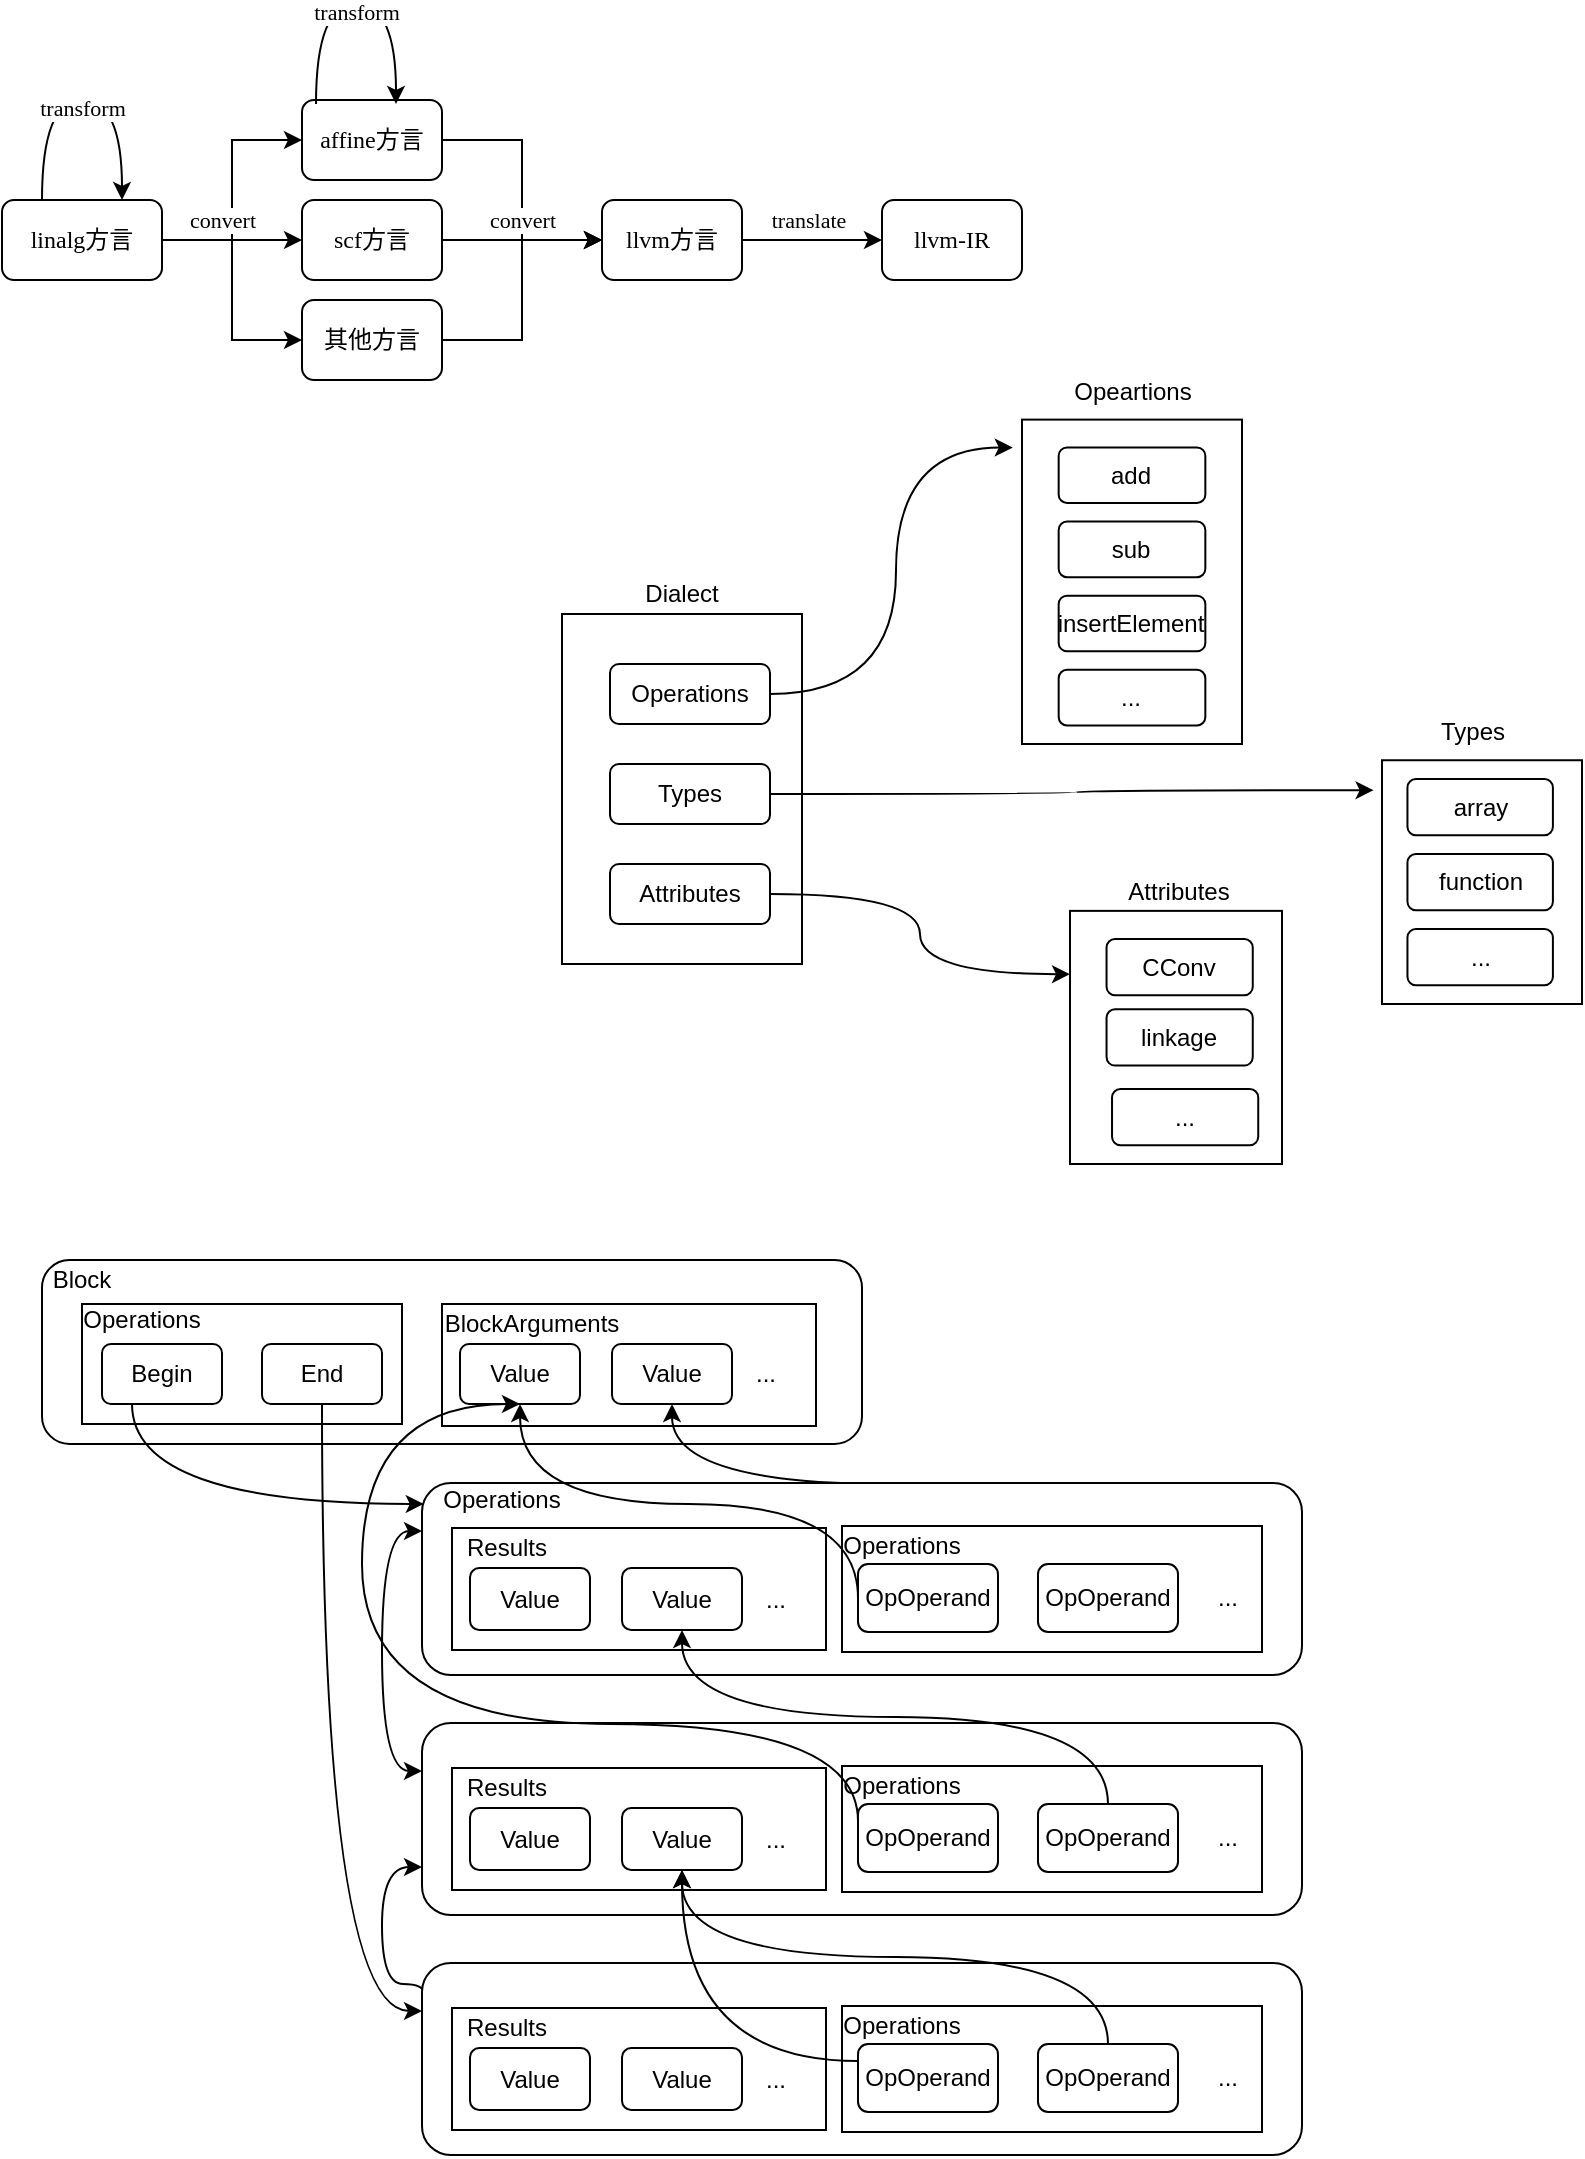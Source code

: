 <mxfile version="23.0.1" type="github" pages="3">
  <diagram name="第 1 页" id="H1nVQgGb2neU2fgsevfg">
    <mxGraphModel dx="1434" dy="739" grid="1" gridSize="10" guides="1" tooltips="1" connect="1" arrows="1" fold="1" page="1" pageScale="1" pageWidth="827" pageHeight="1169" math="0" shadow="0">
      <root>
        <mxCell id="0" />
        <mxCell id="1" parent="0" />
        <mxCell id="CfkDqSdsWJln_ThJvLeJ-1" value="" style="group" parent="1" vertex="1" connectable="0">
          <mxGeometry x="20" y="20" width="510" height="188" as="geometry" />
        </mxCell>
        <mxCell id="RpMdboRiBtHjFqnN1tty-1" value="linalg方言" style="rounded=1;whiteSpace=wrap;html=1;fontFamily=Times New Roman;" parent="CfkDqSdsWJln_ThJvLeJ-1" vertex="1">
          <mxGeometry y="98" width="80" height="40" as="geometry" />
        </mxCell>
        <mxCell id="RpMdboRiBtHjFqnN1tty-2" value="affine方言" style="rounded=1;whiteSpace=wrap;html=1;fontFamily=Times New Roman;" parent="CfkDqSdsWJln_ThJvLeJ-1" vertex="1">
          <mxGeometry x="150" y="48" width="70" height="40" as="geometry" />
        </mxCell>
        <mxCell id="RpMdboRiBtHjFqnN1tty-9" style="edgeStyle=orthogonalEdgeStyle;rounded=0;orthogonalLoop=1;jettySize=auto;html=1;entryX=0;entryY=0.5;entryDx=0;entryDy=0;fontFamily=Times New Roman;" parent="CfkDqSdsWJln_ThJvLeJ-1" source="RpMdboRiBtHjFqnN1tty-1" target="RpMdboRiBtHjFqnN1tty-2" edge="1">
          <mxGeometry relative="1" as="geometry" />
        </mxCell>
        <mxCell id="RpMdboRiBtHjFqnN1tty-3" value="llvm方言" style="rounded=1;whiteSpace=wrap;html=1;fontFamily=Times New Roman;" parent="CfkDqSdsWJln_ThJvLeJ-1" vertex="1">
          <mxGeometry x="300" y="98" width="70" height="40" as="geometry" />
        </mxCell>
        <mxCell id="RpMdboRiBtHjFqnN1tty-12" style="edgeStyle=orthogonalEdgeStyle;rounded=0;orthogonalLoop=1;jettySize=auto;html=1;entryX=0;entryY=0.5;entryDx=0;entryDy=0;fontFamily=Times New Roman;" parent="CfkDqSdsWJln_ThJvLeJ-1" source="RpMdboRiBtHjFqnN1tty-2" target="RpMdboRiBtHjFqnN1tty-3" edge="1">
          <mxGeometry relative="1" as="geometry" />
        </mxCell>
        <mxCell id="RpMdboRiBtHjFqnN1tty-4" value="llvm-IR" style="rounded=1;whiteSpace=wrap;html=1;fontFamily=Times New Roman;" parent="CfkDqSdsWJln_ThJvLeJ-1" vertex="1">
          <mxGeometry x="440" y="98" width="70" height="40" as="geometry" />
        </mxCell>
        <mxCell id="RpMdboRiBtHjFqnN1tty-5" style="edgeStyle=orthogonalEdgeStyle;rounded=0;orthogonalLoop=1;jettySize=auto;html=1;fontFamily=Times New Roman;" parent="CfkDqSdsWJln_ThJvLeJ-1" source="RpMdboRiBtHjFqnN1tty-3" target="RpMdboRiBtHjFqnN1tty-4" edge="1">
          <mxGeometry relative="1" as="geometry" />
        </mxCell>
        <mxCell id="RpMdboRiBtHjFqnN1tty-29" value="translate" style="edgeLabel;html=1;align=center;verticalAlign=middle;resizable=0;points=[];fontFamily=Times New Roman;" parent="RpMdboRiBtHjFqnN1tty-5" vertex="1" connectable="0">
          <mxGeometry x="-0.067" relative="1" as="geometry">
            <mxPoint y="-10" as="offset" />
          </mxGeometry>
        </mxCell>
        <mxCell id="RpMdboRiBtHjFqnN1tty-13" style="edgeStyle=orthogonalEdgeStyle;rounded=0;orthogonalLoop=1;jettySize=auto;html=1;entryX=0;entryY=0.5;entryDx=0;entryDy=0;fontFamily=Times New Roman;" parent="CfkDqSdsWJln_ThJvLeJ-1" source="RpMdboRiBtHjFqnN1tty-7" target="RpMdboRiBtHjFqnN1tty-3" edge="1">
          <mxGeometry relative="1" as="geometry" />
        </mxCell>
        <mxCell id="RpMdboRiBtHjFqnN1tty-19" value="convert" style="edgeLabel;html=1;align=center;verticalAlign=middle;resizable=0;points=[];fontFamily=Times New Roman;" parent="RpMdboRiBtHjFqnN1tty-13" vertex="1" connectable="0">
          <mxGeometry x="-0.35" y="1" relative="1" as="geometry">
            <mxPoint x="14" y="-9" as="offset" />
          </mxGeometry>
        </mxCell>
        <mxCell id="RpMdboRiBtHjFqnN1tty-7" value="scf方言" style="rounded=1;whiteSpace=wrap;html=1;fontFamily=Times New Roman;" parent="CfkDqSdsWJln_ThJvLeJ-1" vertex="1">
          <mxGeometry x="150" y="98" width="70" height="40" as="geometry" />
        </mxCell>
        <mxCell id="RpMdboRiBtHjFqnN1tty-10" style="edgeStyle=orthogonalEdgeStyle;rounded=0;orthogonalLoop=1;jettySize=auto;html=1;entryX=0;entryY=0.5;entryDx=0;entryDy=0;fontFamily=Times New Roman;" parent="CfkDqSdsWJln_ThJvLeJ-1" source="RpMdboRiBtHjFqnN1tty-1" target="RpMdboRiBtHjFqnN1tty-7" edge="1">
          <mxGeometry relative="1" as="geometry" />
        </mxCell>
        <mxCell id="RpMdboRiBtHjFqnN1tty-18" value="convert" style="edgeLabel;html=1;align=center;verticalAlign=middle;resizable=0;points=[];fontFamily=Times New Roman;" parent="RpMdboRiBtHjFqnN1tty-10" vertex="1" connectable="0">
          <mxGeometry x="0.486" y="-1" relative="1" as="geometry">
            <mxPoint x="-22" y="-11" as="offset" />
          </mxGeometry>
        </mxCell>
        <mxCell id="RpMdboRiBtHjFqnN1tty-14" style="edgeStyle=orthogonalEdgeStyle;rounded=0;orthogonalLoop=1;jettySize=auto;html=1;entryX=0;entryY=0.5;entryDx=0;entryDy=0;fontFamily=Times New Roman;" parent="CfkDqSdsWJln_ThJvLeJ-1" source="RpMdboRiBtHjFqnN1tty-8" target="RpMdboRiBtHjFqnN1tty-3" edge="1">
          <mxGeometry relative="1" as="geometry" />
        </mxCell>
        <mxCell id="RpMdboRiBtHjFqnN1tty-8" value="其他方言" style="rounded=1;whiteSpace=wrap;html=1;fontFamily=Times New Roman;" parent="CfkDqSdsWJln_ThJvLeJ-1" vertex="1">
          <mxGeometry x="150" y="148" width="70" height="40" as="geometry" />
        </mxCell>
        <mxCell id="RpMdboRiBtHjFqnN1tty-11" style="edgeStyle=orthogonalEdgeStyle;rounded=0;orthogonalLoop=1;jettySize=auto;html=1;entryX=0;entryY=0.5;entryDx=0;entryDy=0;fontFamily=Times New Roman;" parent="CfkDqSdsWJln_ThJvLeJ-1" source="RpMdboRiBtHjFqnN1tty-1" target="RpMdboRiBtHjFqnN1tty-8" edge="1">
          <mxGeometry relative="1" as="geometry" />
        </mxCell>
        <mxCell id="RpMdboRiBtHjFqnN1tty-25" style="edgeStyle=orthogonalEdgeStyle;curved=1;rounded=0;orthogonalLoop=1;jettySize=auto;html=1;exitX=0.25;exitY=0;exitDx=0;exitDy=0;entryX=0.75;entryY=0;entryDx=0;entryDy=0;fontFamily=Times New Roman;" parent="CfkDqSdsWJln_ThJvLeJ-1" source="RpMdboRiBtHjFqnN1tty-1" target="RpMdboRiBtHjFqnN1tty-1" edge="1">
          <mxGeometry relative="1" as="geometry">
            <Array as="points">
              <mxPoint x="20" y="48" />
              <mxPoint x="60" y="48" />
            </Array>
          </mxGeometry>
        </mxCell>
        <mxCell id="RpMdboRiBtHjFqnN1tty-26" value="transform" style="edgeLabel;html=1;align=center;verticalAlign=middle;resizable=0;points=[];fontFamily=Times New Roman;" parent="RpMdboRiBtHjFqnN1tty-25" vertex="1" connectable="0">
          <mxGeometry y="-4" relative="1" as="geometry">
            <mxPoint as="offset" />
          </mxGeometry>
        </mxCell>
        <mxCell id="RpMdboRiBtHjFqnN1tty-27" style="edgeStyle=orthogonalEdgeStyle;curved=1;rounded=0;orthogonalLoop=1;jettySize=auto;html=1;exitX=0.25;exitY=0;exitDx=0;exitDy=0;entryX=0.75;entryY=0;entryDx=0;entryDy=0;fontFamily=Times New Roman;" parent="CfkDqSdsWJln_ThJvLeJ-1" edge="1">
          <mxGeometry relative="1" as="geometry">
            <mxPoint x="157" y="50" as="sourcePoint" />
            <mxPoint x="197" y="50" as="targetPoint" />
            <Array as="points">
              <mxPoint x="157" />
              <mxPoint x="197" />
            </Array>
          </mxGeometry>
        </mxCell>
        <mxCell id="RpMdboRiBtHjFqnN1tty-28" value="transform" style="edgeLabel;html=1;align=center;verticalAlign=middle;resizable=0;points=[];fontFamily=Times New Roman;" parent="RpMdboRiBtHjFqnN1tty-27" vertex="1" connectable="0">
          <mxGeometry y="-4" relative="1" as="geometry">
            <mxPoint as="offset" />
          </mxGeometry>
        </mxCell>
        <mxCell id="CfkDqSdsWJln_ThJvLeJ-2" value="" style="group" parent="1" vertex="1" connectable="0">
          <mxGeometry x="300" y="200" width="510" height="400" as="geometry" />
        </mxCell>
        <mxCell id="RpMdboRiBtHjFqnN1tty-41" value="" style="group" parent="CfkDqSdsWJln_ThJvLeJ-2" vertex="1" connectable="0">
          <mxGeometry y="100" width="120" height="200" as="geometry" />
        </mxCell>
        <mxCell id="RpMdboRiBtHjFqnN1tty-35" value="" style="rounded=0;whiteSpace=wrap;html=1;" parent="RpMdboRiBtHjFqnN1tty-41" vertex="1">
          <mxGeometry y="25" width="120" height="175" as="geometry" />
        </mxCell>
        <mxCell id="RpMdboRiBtHjFqnN1tty-36" value="Operations" style="rounded=1;whiteSpace=wrap;html=1;" parent="RpMdboRiBtHjFqnN1tty-41" vertex="1">
          <mxGeometry x="24" y="50" width="80" height="30" as="geometry" />
        </mxCell>
        <mxCell id="RpMdboRiBtHjFqnN1tty-37" value="Types" style="rounded=1;whiteSpace=wrap;html=1;" parent="RpMdboRiBtHjFqnN1tty-41" vertex="1">
          <mxGeometry x="24" y="100" width="80" height="30" as="geometry" />
        </mxCell>
        <mxCell id="RpMdboRiBtHjFqnN1tty-38" value="Attributes" style="rounded=1;whiteSpace=wrap;html=1;" parent="RpMdboRiBtHjFqnN1tty-41" vertex="1">
          <mxGeometry x="24" y="150" width="80" height="30" as="geometry" />
        </mxCell>
        <mxCell id="RpMdboRiBtHjFqnN1tty-39" value="Dialect" style="text;html=1;strokeColor=none;fillColor=none;align=center;verticalAlign=middle;whiteSpace=wrap;rounded=0;" parent="RpMdboRiBtHjFqnN1tty-41" vertex="1">
          <mxGeometry x="30" width="60" height="30" as="geometry" />
        </mxCell>
        <mxCell id="RpMdboRiBtHjFqnN1tty-42" style="edgeStyle=orthogonalEdgeStyle;curved=1;rounded=0;orthogonalLoop=1;jettySize=auto;html=1;entryX=-0.042;entryY=0.086;entryDx=0;entryDy=0;entryPerimeter=0;" parent="CfkDqSdsWJln_ThJvLeJ-2" source="RpMdboRiBtHjFqnN1tty-36" target="RpMdboRiBtHjFqnN1tty-31" edge="1">
          <mxGeometry relative="1" as="geometry" />
        </mxCell>
        <mxCell id="RpMdboRiBtHjFqnN1tty-56" style="edgeStyle=orthogonalEdgeStyle;curved=1;rounded=0;orthogonalLoop=1;jettySize=auto;html=1;entryX=-0.042;entryY=0.123;entryDx=0;entryDy=0;entryPerimeter=0;" parent="CfkDqSdsWJln_ThJvLeJ-2" source="RpMdboRiBtHjFqnN1tty-37" target="RpMdboRiBtHjFqnN1tty-51" edge="1">
          <mxGeometry relative="1" as="geometry" />
        </mxCell>
        <mxCell id="RpMdboRiBtHjFqnN1tty-57" style="edgeStyle=orthogonalEdgeStyle;curved=1;rounded=0;orthogonalLoop=1;jettySize=auto;html=1;exitX=1;exitY=0.5;exitDx=0;exitDy=0;entryX=0;entryY=0.25;entryDx=0;entryDy=0;" parent="CfkDqSdsWJln_ThJvLeJ-2" source="RpMdboRiBtHjFqnN1tty-38" target="RpMdboRiBtHjFqnN1tty-45" edge="1">
          <mxGeometry relative="1" as="geometry" />
        </mxCell>
        <mxCell id="RpMdboRiBtHjFqnN1tty-58" value="" style="group" parent="CfkDqSdsWJln_ThJvLeJ-2" vertex="1" connectable="0">
          <mxGeometry x="410" y="170" width="100" height="150" as="geometry" />
        </mxCell>
        <mxCell id="RpMdboRiBtHjFqnN1tty-51" value="" style="rounded=0;whiteSpace=wrap;html=1;" parent="RpMdboRiBtHjFqnN1tty-58" vertex="1">
          <mxGeometry y="28.125" width="100" height="121.875" as="geometry" />
        </mxCell>
        <mxCell id="RpMdboRiBtHjFqnN1tty-52" value="array" style="rounded=1;whiteSpace=wrap;html=1;" parent="RpMdboRiBtHjFqnN1tty-58" vertex="1">
          <mxGeometry x="12.727" y="37.5" width="72.727" height="28.125" as="geometry" />
        </mxCell>
        <mxCell id="RpMdboRiBtHjFqnN1tty-53" value="function" style="rounded=1;whiteSpace=wrap;html=1;" parent="RpMdboRiBtHjFqnN1tty-58" vertex="1">
          <mxGeometry x="12.727" y="75" width="72.727" height="28.125" as="geometry" />
        </mxCell>
        <mxCell id="RpMdboRiBtHjFqnN1tty-54" value="..." style="rounded=1;whiteSpace=wrap;html=1;" parent="RpMdboRiBtHjFqnN1tty-58" vertex="1">
          <mxGeometry x="12.727" y="112.5" width="72.727" height="28.125" as="geometry" />
        </mxCell>
        <mxCell id="RpMdboRiBtHjFqnN1tty-55" value="Types" style="text;html=1;strokeColor=none;fillColor=none;align=center;verticalAlign=middle;whiteSpace=wrap;rounded=0;" parent="RpMdboRiBtHjFqnN1tty-58" vertex="1">
          <mxGeometry x="18.182" width="54.545" height="28.125" as="geometry" />
        </mxCell>
        <mxCell id="RpMdboRiBtHjFqnN1tty-59" value="" style="group" parent="CfkDqSdsWJln_ThJvLeJ-2" vertex="1" connectable="0">
          <mxGeometry x="254" y="250" width="106" height="150" as="geometry" />
        </mxCell>
        <mxCell id="RpMdboRiBtHjFqnN1tty-45" value="" style="rounded=0;whiteSpace=wrap;html=1;" parent="RpMdboRiBtHjFqnN1tty-59" vertex="1">
          <mxGeometry y="23.438" width="106" height="126.562" as="geometry" />
        </mxCell>
        <mxCell id="RpMdboRiBtHjFqnN1tty-46" value="CConv" style="rounded=1;whiteSpace=wrap;html=1;" parent="RpMdboRiBtHjFqnN1tty-59" vertex="1">
          <mxGeometry x="18.276" y="37.5" width="73.103" height="28.125" as="geometry" />
        </mxCell>
        <mxCell id="RpMdboRiBtHjFqnN1tty-47" value="linkage" style="rounded=1;whiteSpace=wrap;html=1;" parent="RpMdboRiBtHjFqnN1tty-59" vertex="1">
          <mxGeometry x="18.276" y="72.656" width="73.103" height="28.125" as="geometry" />
        </mxCell>
        <mxCell id="RpMdboRiBtHjFqnN1tty-48" value="..." style="rounded=1;whiteSpace=wrap;html=1;" parent="RpMdboRiBtHjFqnN1tty-59" vertex="1">
          <mxGeometry x="21.017" y="112.5" width="73.103" height="28.125" as="geometry" />
        </mxCell>
        <mxCell id="RpMdboRiBtHjFqnN1tty-49" value="Attributes" style="text;html=1;strokeColor=none;fillColor=none;align=center;verticalAlign=middle;whiteSpace=wrap;rounded=0;" parent="RpMdboRiBtHjFqnN1tty-59" vertex="1">
          <mxGeometry x="27.414" width="54.828" height="28.125" as="geometry" />
        </mxCell>
        <mxCell id="RpMdboRiBtHjFqnN1tty-60" value="" style="group" parent="CfkDqSdsWJln_ThJvLeJ-2" vertex="1" connectable="0">
          <mxGeometry x="230" width="110" height="190" as="geometry" />
        </mxCell>
        <mxCell id="RpMdboRiBtHjFqnN1tty-40" value="" style="group" parent="RpMdboRiBtHjFqnN1tty-60" vertex="1" connectable="0">
          <mxGeometry y="27.805" width="110.0" height="162.195" as="geometry" />
        </mxCell>
        <mxCell id="RpMdboRiBtHjFqnN1tty-31" value="" style="rounded=0;whiteSpace=wrap;html=1;" parent="RpMdboRiBtHjFqnN1tty-40" vertex="1">
          <mxGeometry width="110.0" height="162.195" as="geometry" />
        </mxCell>
        <mxCell id="RpMdboRiBtHjFqnN1tty-30" value="add" style="rounded=1;whiteSpace=wrap;html=1;" parent="RpMdboRiBtHjFqnN1tty-40" vertex="1">
          <mxGeometry x="18.333" y="13.902" width="73.333" height="27.805" as="geometry" />
        </mxCell>
        <mxCell id="RpMdboRiBtHjFqnN1tty-32" value="sub" style="rounded=1;whiteSpace=wrap;html=1;" parent="RpMdboRiBtHjFqnN1tty-40" vertex="1">
          <mxGeometry x="18.333" y="50.976" width="73.333" height="27.805" as="geometry" />
        </mxCell>
        <mxCell id="RpMdboRiBtHjFqnN1tty-33" value="insertElement" style="rounded=1;whiteSpace=wrap;html=1;" parent="RpMdboRiBtHjFqnN1tty-40" vertex="1">
          <mxGeometry x="18.333" y="88.049" width="73.333" height="27.805" as="geometry" />
        </mxCell>
        <mxCell id="RpMdboRiBtHjFqnN1tty-34" value="..." style="rounded=1;whiteSpace=wrap;html=1;" parent="RpMdboRiBtHjFqnN1tty-40" vertex="1">
          <mxGeometry x="18.333" y="125.122" width="73.333" height="27.805" as="geometry" />
        </mxCell>
        <mxCell id="RpMdboRiBtHjFqnN1tty-43" value="Opeartions" style="text;html=1;strokeColor=none;fillColor=none;align=center;verticalAlign=middle;whiteSpace=wrap;rounded=0;" parent="RpMdboRiBtHjFqnN1tty-60" vertex="1">
          <mxGeometry x="27.5" width="55.0" height="27.805" as="geometry" />
        </mxCell>
        <mxCell id="CfkDqSdsWJln_ThJvLeJ-44" value="" style="group" parent="1" vertex="1" connectable="0">
          <mxGeometry x="230" y="860" width="440" height="115.5" as="geometry" />
        </mxCell>
        <mxCell id="CfkDqSdsWJln_ThJvLeJ-83" style="edgeStyle=orthogonalEdgeStyle;curved=1;rounded=0;orthogonalLoop=1;jettySize=auto;html=1;exitX=0;exitY=0.75;exitDx=0;exitDy=0;startArrow=classic;startFill=1;" parent="CfkDqSdsWJln_ThJvLeJ-44" source="CfkDqSdsWJln_ThJvLeJ-45" edge="1">
          <mxGeometry relative="1" as="geometry">
            <mxPoint y="160" as="targetPoint" />
            <Array as="points">
              <mxPoint x="-20" y="92" />
              <mxPoint x="-20" y="150" />
              <mxPoint x="1" y="150" />
            </Array>
          </mxGeometry>
        </mxCell>
        <mxCell id="CfkDqSdsWJln_ThJvLeJ-57" value="Operations" style="text;html=1;strokeColor=none;fillColor=none;align=center;verticalAlign=middle;whiteSpace=wrap;rounded=0;" parent="CfkDqSdsWJln_ThJvLeJ-44" vertex="1">
          <mxGeometry x="10" width="60" height="56" as="geometry" />
        </mxCell>
        <mxCell id="CfkDqSdsWJln_ThJvLeJ-86" value="" style="group" parent="CfkDqSdsWJln_ThJvLeJ-44" vertex="1" connectable="0">
          <mxGeometry y="19.5" width="440" height="96" as="geometry" />
        </mxCell>
        <mxCell id="CfkDqSdsWJln_ThJvLeJ-45" value="" style="rounded=1;whiteSpace=wrap;html=1;" parent="CfkDqSdsWJln_ThJvLeJ-86" vertex="1">
          <mxGeometry width="440" height="96" as="geometry" />
        </mxCell>
        <mxCell id="CfkDqSdsWJln_ThJvLeJ-46" value="" style="group" parent="CfkDqSdsWJln_ThJvLeJ-86" vertex="1" connectable="0">
          <mxGeometry x="210" y="11.5" width="210" height="73" as="geometry" />
        </mxCell>
        <mxCell id="CfkDqSdsWJln_ThJvLeJ-47" value="" style="rounded=0;whiteSpace=wrap;html=1;" parent="CfkDqSdsWJln_ThJvLeJ-46" vertex="1">
          <mxGeometry y="10" width="210" height="63" as="geometry" />
        </mxCell>
        <mxCell id="CfkDqSdsWJln_ThJvLeJ-48" value="OpOperand" style="rounded=1;whiteSpace=wrap;html=1;" parent="CfkDqSdsWJln_ThJvLeJ-46" vertex="1">
          <mxGeometry x="8" y="29" width="70" height="34" as="geometry" />
        </mxCell>
        <mxCell id="CfkDqSdsWJln_ThJvLeJ-49" value="OpOperand" style="rounded=1;whiteSpace=wrap;html=1;" parent="CfkDqSdsWJln_ThJvLeJ-46" vertex="1">
          <mxGeometry x="98" y="29" width="70" height="34" as="geometry" />
        </mxCell>
        <mxCell id="CfkDqSdsWJln_ThJvLeJ-50" value="..." style="rounded=1;whiteSpace=wrap;html=1;strokeColor=none;" parent="CfkDqSdsWJln_ThJvLeJ-46" vertex="1">
          <mxGeometry x="178" y="29" width="30" height="34" as="geometry" />
        </mxCell>
        <mxCell id="CfkDqSdsWJln_ThJvLeJ-51" value="Operations" style="text;html=1;strokeColor=none;fillColor=none;align=center;verticalAlign=middle;whiteSpace=wrap;rounded=0;" parent="CfkDqSdsWJln_ThJvLeJ-46" vertex="1">
          <mxGeometry width="60" height="40" as="geometry" />
        </mxCell>
        <mxCell id="CfkDqSdsWJln_ThJvLeJ-52" value="" style="rounded=0;whiteSpace=wrap;html=1;" parent="CfkDqSdsWJln_ThJvLeJ-86" vertex="1">
          <mxGeometry x="15" y="22.5" width="187" height="61" as="geometry" />
        </mxCell>
        <mxCell id="CfkDqSdsWJln_ThJvLeJ-53" value="Value" style="rounded=1;whiteSpace=wrap;html=1;" parent="CfkDqSdsWJln_ThJvLeJ-86" vertex="1">
          <mxGeometry x="24" y="42.5" width="60" height="31" as="geometry" />
        </mxCell>
        <mxCell id="CfkDqSdsWJln_ThJvLeJ-54" value="Value" style="rounded=1;whiteSpace=wrap;html=1;" parent="CfkDqSdsWJln_ThJvLeJ-86" vertex="1">
          <mxGeometry x="100" y="42.5" width="60" height="31" as="geometry" />
        </mxCell>
        <mxCell id="CfkDqSdsWJln_ThJvLeJ-55" value="Results" style="text;html=1;strokeColor=none;fillColor=none;align=center;verticalAlign=middle;whiteSpace=wrap;rounded=0;" parent="CfkDqSdsWJln_ThJvLeJ-86" vertex="1">
          <mxGeometry x="15" y="12.5" width="55" height="40" as="geometry" />
        </mxCell>
        <mxCell id="CfkDqSdsWJln_ThJvLeJ-56" value="..." style="rounded=1;whiteSpace=wrap;html=1;strokeColor=none;" parent="CfkDqSdsWJln_ThJvLeJ-86" vertex="1">
          <mxGeometry x="162" y="42.5" width="30" height="31" as="geometry" />
        </mxCell>
        <mxCell id="CfkDqSdsWJln_ThJvLeJ-58" value="" style="group" parent="1" vertex="1" connectable="0">
          <mxGeometry x="230" y="980" width="440" height="115.5" as="geometry" />
        </mxCell>
        <mxCell id="CfkDqSdsWJln_ThJvLeJ-71" value="Operations" style="text;html=1;strokeColor=none;fillColor=none;align=center;verticalAlign=middle;whiteSpace=wrap;rounded=0;" parent="CfkDqSdsWJln_ThJvLeJ-58" vertex="1">
          <mxGeometry x="10" width="60" height="56" as="geometry" />
        </mxCell>
        <mxCell id="CfkDqSdsWJln_ThJvLeJ-87" value="" style="group" parent="CfkDqSdsWJln_ThJvLeJ-58" vertex="1" connectable="0">
          <mxGeometry y="19.5" width="440" height="96" as="geometry" />
        </mxCell>
        <mxCell id="CfkDqSdsWJln_ThJvLeJ-59" value="" style="rounded=1;whiteSpace=wrap;html=1;" parent="CfkDqSdsWJln_ThJvLeJ-87" vertex="1">
          <mxGeometry width="440" height="96" as="geometry" />
        </mxCell>
        <mxCell id="CfkDqSdsWJln_ThJvLeJ-60" value="" style="group" parent="CfkDqSdsWJln_ThJvLeJ-87" vertex="1" connectable="0">
          <mxGeometry x="210" y="11.5" width="210" height="73" as="geometry" />
        </mxCell>
        <mxCell id="CfkDqSdsWJln_ThJvLeJ-61" value="" style="rounded=0;whiteSpace=wrap;html=1;" parent="CfkDqSdsWJln_ThJvLeJ-60" vertex="1">
          <mxGeometry y="10" width="210" height="63" as="geometry" />
        </mxCell>
        <mxCell id="CfkDqSdsWJln_ThJvLeJ-62" value="OpOperand" style="rounded=1;whiteSpace=wrap;html=1;" parent="CfkDqSdsWJln_ThJvLeJ-60" vertex="1">
          <mxGeometry x="8" y="29" width="70" height="34" as="geometry" />
        </mxCell>
        <mxCell id="CfkDqSdsWJln_ThJvLeJ-63" value="OpOperand" style="rounded=1;whiteSpace=wrap;html=1;" parent="CfkDqSdsWJln_ThJvLeJ-60" vertex="1">
          <mxGeometry x="98" y="29" width="70" height="34" as="geometry" />
        </mxCell>
        <mxCell id="CfkDqSdsWJln_ThJvLeJ-64" value="..." style="rounded=1;whiteSpace=wrap;html=1;strokeColor=none;" parent="CfkDqSdsWJln_ThJvLeJ-60" vertex="1">
          <mxGeometry x="178" y="29" width="30" height="34" as="geometry" />
        </mxCell>
        <mxCell id="CfkDqSdsWJln_ThJvLeJ-65" value="Operations" style="text;html=1;strokeColor=none;fillColor=none;align=center;verticalAlign=middle;whiteSpace=wrap;rounded=0;" parent="CfkDqSdsWJln_ThJvLeJ-60" vertex="1">
          <mxGeometry width="60" height="40" as="geometry" />
        </mxCell>
        <mxCell id="CfkDqSdsWJln_ThJvLeJ-66" value="" style="rounded=0;whiteSpace=wrap;html=1;" parent="CfkDqSdsWJln_ThJvLeJ-87" vertex="1">
          <mxGeometry x="15" y="22.5" width="187" height="61" as="geometry" />
        </mxCell>
        <mxCell id="CfkDqSdsWJln_ThJvLeJ-67" value="Value" style="rounded=1;whiteSpace=wrap;html=1;" parent="CfkDqSdsWJln_ThJvLeJ-87" vertex="1">
          <mxGeometry x="24" y="42.5" width="60" height="31" as="geometry" />
        </mxCell>
        <mxCell id="CfkDqSdsWJln_ThJvLeJ-68" value="Value" style="rounded=1;whiteSpace=wrap;html=1;" parent="CfkDqSdsWJln_ThJvLeJ-87" vertex="1">
          <mxGeometry x="100" y="42.5" width="60" height="31" as="geometry" />
        </mxCell>
        <mxCell id="CfkDqSdsWJln_ThJvLeJ-69" value="Results" style="text;html=1;strokeColor=none;fillColor=none;align=center;verticalAlign=middle;whiteSpace=wrap;rounded=0;" parent="CfkDqSdsWJln_ThJvLeJ-87" vertex="1">
          <mxGeometry x="15" y="12.5" width="55" height="40" as="geometry" />
        </mxCell>
        <mxCell id="CfkDqSdsWJln_ThJvLeJ-70" value="..." style="rounded=1;whiteSpace=wrap;html=1;strokeColor=none;" parent="CfkDqSdsWJln_ThJvLeJ-87" vertex="1">
          <mxGeometry x="162" y="42.5" width="30" height="31" as="geometry" />
        </mxCell>
        <mxCell id="CfkDqSdsWJln_ThJvLeJ-72" value="" style="group" parent="1" vertex="1" connectable="0">
          <mxGeometry x="30" y="640" width="420" height="100" as="geometry" />
        </mxCell>
        <mxCell id="CfkDqSdsWJln_ThJvLeJ-35" value="" style="rounded=1;whiteSpace=wrap;html=1;" parent="CfkDqSdsWJln_ThJvLeJ-72" vertex="1">
          <mxGeometry x="10" y="8" width="410" height="92" as="geometry" />
        </mxCell>
        <mxCell id="CfkDqSdsWJln_ThJvLeJ-23" value="" style="rounded=0;whiteSpace=wrap;html=1;" parent="CfkDqSdsWJln_ThJvLeJ-72" vertex="1">
          <mxGeometry x="210" y="30" width="187" height="61" as="geometry" />
        </mxCell>
        <mxCell id="CfkDqSdsWJln_ThJvLeJ-21" value="" style="rounded=0;whiteSpace=wrap;html=1;" parent="CfkDqSdsWJln_ThJvLeJ-72" vertex="1">
          <mxGeometry x="30" y="30" width="160" height="60" as="geometry" />
        </mxCell>
        <mxCell id="CfkDqSdsWJln_ThJvLeJ-3" value="Begin" style="rounded=1;whiteSpace=wrap;html=1;" parent="CfkDqSdsWJln_ThJvLeJ-72" vertex="1">
          <mxGeometry x="40" y="50" width="60" height="30" as="geometry" />
        </mxCell>
        <mxCell id="CfkDqSdsWJln_ThJvLeJ-6" value="End" style="rounded=1;whiteSpace=wrap;html=1;" parent="CfkDqSdsWJln_ThJvLeJ-72" vertex="1">
          <mxGeometry x="120" y="50" width="60" height="30" as="geometry" />
        </mxCell>
        <mxCell id="CfkDqSdsWJln_ThJvLeJ-7" value="Value" style="rounded=1;whiteSpace=wrap;html=1;" parent="CfkDqSdsWJln_ThJvLeJ-72" vertex="1">
          <mxGeometry x="219" y="50" width="60" height="30" as="geometry" />
        </mxCell>
        <mxCell id="CfkDqSdsWJln_ThJvLeJ-8" value="Value" style="rounded=1;whiteSpace=wrap;html=1;" parent="CfkDqSdsWJln_ThJvLeJ-72" vertex="1">
          <mxGeometry x="295" y="50" width="60" height="30" as="geometry" />
        </mxCell>
        <mxCell id="CfkDqSdsWJln_ThJvLeJ-22" value="Operations" style="text;html=1;strokeColor=none;fillColor=none;align=center;verticalAlign=middle;whiteSpace=wrap;rounded=0;" parent="CfkDqSdsWJln_ThJvLeJ-72" vertex="1">
          <mxGeometry x="30" y="20" width="60" height="36" as="geometry" />
        </mxCell>
        <mxCell id="CfkDqSdsWJln_ThJvLeJ-24" value="BlockArguments" style="text;html=1;strokeColor=none;fillColor=none;align=center;verticalAlign=middle;whiteSpace=wrap;rounded=0;" parent="CfkDqSdsWJln_ThJvLeJ-72" vertex="1">
          <mxGeometry x="210" y="20" width="90" height="40" as="geometry" />
        </mxCell>
        <mxCell id="CfkDqSdsWJln_ThJvLeJ-25" value="..." style="rounded=1;whiteSpace=wrap;html=1;strokeColor=none;" parent="CfkDqSdsWJln_ThJvLeJ-72" vertex="1">
          <mxGeometry x="357" y="50" width="30" height="30" as="geometry" />
        </mxCell>
        <mxCell id="CfkDqSdsWJln_ThJvLeJ-36" value="Block" style="text;html=1;strokeColor=none;fillColor=none;align=center;verticalAlign=middle;whiteSpace=wrap;rounded=0;" parent="CfkDqSdsWJln_ThJvLeJ-72" vertex="1">
          <mxGeometry width="60" height="36" as="geometry" />
        </mxCell>
        <mxCell id="CfkDqSdsWJln_ThJvLeJ-73" style="edgeStyle=orthogonalEdgeStyle;rounded=0;orthogonalLoop=1;jettySize=auto;html=1;exitX=0.25;exitY=1;exitDx=0;exitDy=0;entryX=0.002;entryY=0.109;entryDx=0;entryDy=0;entryPerimeter=0;curved=1;" parent="1" source="CfkDqSdsWJln_ThJvLeJ-3" target="CfkDqSdsWJln_ThJvLeJ-37" edge="1">
          <mxGeometry relative="1" as="geometry" />
        </mxCell>
        <mxCell id="CfkDqSdsWJln_ThJvLeJ-74" style="edgeStyle=orthogonalEdgeStyle;rounded=0;orthogonalLoop=1;jettySize=auto;html=1;exitX=0.5;exitY=1;exitDx=0;exitDy=0;entryX=0;entryY=0.25;entryDx=0;entryDy=0;curved=1;" parent="1" source="CfkDqSdsWJln_ThJvLeJ-6" target="CfkDqSdsWJln_ThJvLeJ-59" edge="1">
          <mxGeometry relative="1" as="geometry" />
        </mxCell>
        <mxCell id="CfkDqSdsWJln_ThJvLeJ-77" style="edgeStyle=orthogonalEdgeStyle;curved=1;rounded=0;orthogonalLoop=1;jettySize=auto;html=1;exitX=0.5;exitY=0;exitDx=0;exitDy=0;entryX=0.5;entryY=1;entryDx=0;entryDy=0;" parent="1" source="CfkDqSdsWJln_ThJvLeJ-11" target="CfkDqSdsWJln_ThJvLeJ-8" edge="1">
          <mxGeometry relative="1" as="geometry" />
        </mxCell>
        <mxCell id="CfkDqSdsWJln_ThJvLeJ-79" style="edgeStyle=orthogonalEdgeStyle;curved=1;rounded=0;orthogonalLoop=1;jettySize=auto;html=1;exitX=0.5;exitY=0;exitDx=0;exitDy=0;entryX=0.5;entryY=1;entryDx=0;entryDy=0;" parent="1" source="CfkDqSdsWJln_ThJvLeJ-63" target="CfkDqSdsWJln_ThJvLeJ-54" edge="1">
          <mxGeometry relative="1" as="geometry" />
        </mxCell>
        <mxCell id="CfkDqSdsWJln_ThJvLeJ-80" style="edgeStyle=orthogonalEdgeStyle;curved=1;rounded=0;orthogonalLoop=1;jettySize=auto;html=1;exitX=0;exitY=0.25;exitDx=0;exitDy=0;entryX=0.5;entryY=1;entryDx=0;entryDy=0;" parent="1" source="CfkDqSdsWJln_ThJvLeJ-62" target="CfkDqSdsWJln_ThJvLeJ-54" edge="1">
          <mxGeometry relative="1" as="geometry" />
        </mxCell>
        <mxCell id="CfkDqSdsWJln_ThJvLeJ-85" value="" style="group" parent="1" vertex="1" connectable="0">
          <mxGeometry x="230" y="740" width="440" height="115.5" as="geometry" />
        </mxCell>
        <mxCell id="CfkDqSdsWJln_ThJvLeJ-37" value="" style="rounded=1;whiteSpace=wrap;html=1;" parent="CfkDqSdsWJln_ThJvLeJ-85" vertex="1">
          <mxGeometry y="19.5" width="440" height="96" as="geometry" />
        </mxCell>
        <mxCell id="CfkDqSdsWJln_ThJvLeJ-29" value="" style="group" parent="CfkDqSdsWJln_ThJvLeJ-85" vertex="1" connectable="0">
          <mxGeometry x="210" y="31" width="210" height="73" as="geometry" />
        </mxCell>
        <mxCell id="CfkDqSdsWJln_ThJvLeJ-27" value="" style="rounded=0;whiteSpace=wrap;html=1;" parent="CfkDqSdsWJln_ThJvLeJ-29" vertex="1">
          <mxGeometry y="10" width="210" height="63" as="geometry" />
        </mxCell>
        <mxCell id="CfkDqSdsWJln_ThJvLeJ-9" value="OpOperand" style="rounded=1;whiteSpace=wrap;html=1;" parent="CfkDqSdsWJln_ThJvLeJ-29" vertex="1">
          <mxGeometry x="8" y="29" width="70" height="34" as="geometry" />
        </mxCell>
        <mxCell id="CfkDqSdsWJln_ThJvLeJ-11" value="OpOperand" style="rounded=1;whiteSpace=wrap;html=1;" parent="CfkDqSdsWJln_ThJvLeJ-29" vertex="1">
          <mxGeometry x="98" y="29" width="70" height="34" as="geometry" />
        </mxCell>
        <mxCell id="CfkDqSdsWJln_ThJvLeJ-26" value="..." style="rounded=1;whiteSpace=wrap;html=1;strokeColor=none;" parent="CfkDqSdsWJln_ThJvLeJ-29" vertex="1">
          <mxGeometry x="178" y="29" width="30" height="34" as="geometry" />
        </mxCell>
        <mxCell id="CfkDqSdsWJln_ThJvLeJ-28" value="Operations" style="text;html=1;strokeColor=none;fillColor=none;align=center;verticalAlign=middle;whiteSpace=wrap;rounded=0;" parent="CfkDqSdsWJln_ThJvLeJ-29" vertex="1">
          <mxGeometry width="60" height="40" as="geometry" />
        </mxCell>
        <mxCell id="CfkDqSdsWJln_ThJvLeJ-30" value="" style="rounded=0;whiteSpace=wrap;html=1;" parent="CfkDqSdsWJln_ThJvLeJ-85" vertex="1">
          <mxGeometry x="15" y="42" width="187" height="61" as="geometry" />
        </mxCell>
        <mxCell id="CfkDqSdsWJln_ThJvLeJ-31" value="Value" style="rounded=1;whiteSpace=wrap;html=1;" parent="CfkDqSdsWJln_ThJvLeJ-85" vertex="1">
          <mxGeometry x="24" y="62" width="60" height="31" as="geometry" />
        </mxCell>
        <mxCell id="CfkDqSdsWJln_ThJvLeJ-32" value="Value" style="rounded=1;whiteSpace=wrap;html=1;" parent="CfkDqSdsWJln_ThJvLeJ-85" vertex="1">
          <mxGeometry x="100" y="62" width="60" height="31" as="geometry" />
        </mxCell>
        <mxCell id="CfkDqSdsWJln_ThJvLeJ-33" value="Results" style="text;html=1;strokeColor=none;fillColor=none;align=center;verticalAlign=middle;whiteSpace=wrap;rounded=0;" parent="CfkDqSdsWJln_ThJvLeJ-85" vertex="1">
          <mxGeometry x="15" y="32" width="55" height="40" as="geometry" />
        </mxCell>
        <mxCell id="CfkDqSdsWJln_ThJvLeJ-34" value="..." style="rounded=1;whiteSpace=wrap;html=1;strokeColor=none;" parent="CfkDqSdsWJln_ThJvLeJ-85" vertex="1">
          <mxGeometry x="162" y="62" width="30" height="31" as="geometry" />
        </mxCell>
        <mxCell id="CfkDqSdsWJln_ThJvLeJ-40" value="Operations" style="text;html=1;strokeColor=none;fillColor=none;align=center;verticalAlign=middle;whiteSpace=wrap;rounded=0;" parent="CfkDqSdsWJln_ThJvLeJ-85" vertex="1">
          <mxGeometry x="10" width="60" height="56" as="geometry" />
        </mxCell>
        <mxCell id="CfkDqSdsWJln_ThJvLeJ-82" style="edgeStyle=orthogonalEdgeStyle;curved=1;rounded=0;orthogonalLoop=1;jettySize=auto;html=1;exitX=0;exitY=0.25;exitDx=0;exitDy=0;entryX=0;entryY=0.25;entryDx=0;entryDy=0;startArrow=classic;startFill=1;" parent="1" source="CfkDqSdsWJln_ThJvLeJ-37" target="CfkDqSdsWJln_ThJvLeJ-45" edge="1">
          <mxGeometry relative="1" as="geometry" />
        </mxCell>
        <mxCell id="CfkDqSdsWJln_ThJvLeJ-78" style="edgeStyle=orthogonalEdgeStyle;curved=1;rounded=0;orthogonalLoop=1;jettySize=auto;html=1;exitX=0.5;exitY=0;exitDx=0;exitDy=0;entryX=0.5;entryY=1;entryDx=0;entryDy=0;" parent="1" source="CfkDqSdsWJln_ThJvLeJ-49" target="CfkDqSdsWJln_ThJvLeJ-32" edge="1">
          <mxGeometry relative="1" as="geometry" />
        </mxCell>
        <mxCell id="CfkDqSdsWJln_ThJvLeJ-76" style="edgeStyle=orthogonalEdgeStyle;curved=1;rounded=0;orthogonalLoop=1;jettySize=auto;html=1;exitX=0;exitY=0.5;exitDx=0;exitDy=0;entryX=0.5;entryY=1;entryDx=0;entryDy=0;" parent="1" source="CfkDqSdsWJln_ThJvLeJ-9" target="CfkDqSdsWJln_ThJvLeJ-7" edge="1">
          <mxGeometry relative="1" as="geometry">
            <Array as="points">
              <mxPoint x="448" y="770" />
              <mxPoint x="279" y="770" />
            </Array>
          </mxGeometry>
        </mxCell>
        <mxCell id="CfkDqSdsWJln_ThJvLeJ-90" style="edgeStyle=orthogonalEdgeStyle;curved=1;rounded=0;orthogonalLoop=1;jettySize=auto;html=1;exitX=0;exitY=0.25;exitDx=0;exitDy=0;entryX=0.5;entryY=1;entryDx=0;entryDy=0;" parent="1" source="CfkDqSdsWJln_ThJvLeJ-48" target="CfkDqSdsWJln_ThJvLeJ-7" edge="1">
          <mxGeometry relative="1" as="geometry">
            <Array as="points">
              <mxPoint x="448" y="880" />
              <mxPoint x="200" y="880" />
              <mxPoint x="200" y="720" />
            </Array>
          </mxGeometry>
        </mxCell>
      </root>
    </mxGraphModel>
  </diagram>
  <diagram id="plBukiUI5h9IBLczHnsc" name="第 2 页">
    <mxGraphModel dx="1434" dy="739" grid="1" gridSize="10" guides="1" tooltips="1" connect="1" arrows="1" fold="1" page="1" pageScale="1" pageWidth="827" pageHeight="1169" math="0" shadow="0">
      <root>
        <mxCell id="0" />
        <mxCell id="1" parent="0" />
        <mxCell id="9jExsUK9bfXJzstkyOGN-85" value="" style="group" parent="1" vertex="1" connectable="0">
          <mxGeometry x="80" y="30" width="570" height="200" as="geometry" />
        </mxCell>
        <mxCell id="9jExsUK9bfXJzstkyOGN-34" value="" style="rounded=0;whiteSpace=wrap;html=1;container=0;" parent="9jExsUK9bfXJzstkyOGN-85" vertex="1">
          <mxGeometry x="237.5" y="10" width="90" height="60" as="geometry" />
        </mxCell>
        <mxCell id="9jExsUK9bfXJzstkyOGN-39" value="First Use" style="rounded=1;whiteSpace=wrap;html=1;container=0;" parent="9jExsUK9bfXJzstkyOGN-85" vertex="1">
          <mxGeometry x="254.5" y="40" width="61" height="25" as="geometry" />
        </mxCell>
        <mxCell id="9jExsUK9bfXJzstkyOGN-41" value="Value" style="text;html=1;strokeColor=none;fillColor=none;align=center;verticalAlign=middle;whiteSpace=wrap;rounded=0;container=0;" parent="9jExsUK9bfXJzstkyOGN-85" vertex="1">
          <mxGeometry x="242.5" width="90" height="40" as="geometry" />
        </mxCell>
        <mxCell id="9jExsUK9bfXJzstkyOGN-52" value="" style="rounded=0;whiteSpace=wrap;html=1;container=0;" parent="9jExsUK9bfXJzstkyOGN-85" vertex="1">
          <mxGeometry x="200" y="100" width="170" height="100" as="geometry" />
        </mxCell>
        <mxCell id="9jExsUK9bfXJzstkyOGN-53" value="back" style="rounded=1;whiteSpace=wrap;html=1;container=0;" parent="9jExsUK9bfXJzstkyOGN-85" vertex="1">
          <mxGeometry x="210" y="166" width="65" height="25" as="geometry" />
        </mxCell>
        <mxCell id="9jExsUK9bfXJzstkyOGN-78" style="edgeStyle=orthogonalEdgeStyle;curved=1;rounded=0;orthogonalLoop=1;jettySize=auto;html=1;exitX=0.5;exitY=0;exitDx=0;exitDy=0;entryX=0.5;entryY=1;entryDx=0;entryDy=0;" parent="9jExsUK9bfXJzstkyOGN-85" source="9jExsUK9bfXJzstkyOGN-54" target="9jExsUK9bfXJzstkyOGN-34" edge="1">
          <mxGeometry relative="1" as="geometry" />
        </mxCell>
        <mxCell id="9jExsUK9bfXJzstkyOGN-54" value="Value" style="rounded=1;whiteSpace=wrap;html=1;container=0;" parent="9jExsUK9bfXJzstkyOGN-85" vertex="1">
          <mxGeometry x="248.5" y="110" width="65" height="25" as="geometry" />
        </mxCell>
        <mxCell id="9jExsUK9bfXJzstkyOGN-56" value="OpOperand" style="text;html=1;strokeColor=none;fillColor=none;align=center;verticalAlign=middle;whiteSpace=wrap;rounded=0;container=0;" parent="9jExsUK9bfXJzstkyOGN-85" vertex="1">
          <mxGeometry x="248" y="130" width="60" height="40" as="geometry" />
        </mxCell>
        <mxCell id="9jExsUK9bfXJzstkyOGN-67" value="nextUse" style="rounded=1;whiteSpace=wrap;html=1;container=0;" parent="9jExsUK9bfXJzstkyOGN-85" vertex="1">
          <mxGeometry x="290" y="166" width="65" height="25" as="geometry" />
        </mxCell>
        <mxCell id="9jExsUK9bfXJzstkyOGN-68" value="" style="rounded=0;whiteSpace=wrap;html=1;container=0;" parent="9jExsUK9bfXJzstkyOGN-85" vertex="1">
          <mxGeometry y="100" width="170" height="100" as="geometry" />
        </mxCell>
        <mxCell id="9jExsUK9bfXJzstkyOGN-84" style="edgeStyle=orthogonalEdgeStyle;curved=1;rounded=0;orthogonalLoop=1;jettySize=auto;html=1;exitX=0;exitY=0.5;exitDx=0;exitDy=0;entryX=0.25;entryY=0;entryDx=0;entryDy=0;" parent="9jExsUK9bfXJzstkyOGN-85" source="9jExsUK9bfXJzstkyOGN-39" target="9jExsUK9bfXJzstkyOGN-68" edge="1">
          <mxGeometry relative="1" as="geometry" />
        </mxCell>
        <mxCell id="9jExsUK9bfXJzstkyOGN-69" value="back" style="rounded=1;whiteSpace=wrap;html=1;container=0;" parent="9jExsUK9bfXJzstkyOGN-85" vertex="1">
          <mxGeometry x="10" y="166" width="65" height="25" as="geometry" />
        </mxCell>
        <mxCell id="9jExsUK9bfXJzstkyOGN-79" style="edgeStyle=orthogonalEdgeStyle;curved=1;rounded=0;orthogonalLoop=1;jettySize=auto;html=1;exitX=0.5;exitY=0;exitDx=0;exitDy=0;entryX=0;entryY=0.5;entryDx=0;entryDy=0;" parent="9jExsUK9bfXJzstkyOGN-85" source="9jExsUK9bfXJzstkyOGN-70" target="9jExsUK9bfXJzstkyOGN-34" edge="1">
          <mxGeometry relative="1" as="geometry" />
        </mxCell>
        <mxCell id="9jExsUK9bfXJzstkyOGN-70" value="Value" style="rounded=1;whiteSpace=wrap;html=1;container=0;" parent="9jExsUK9bfXJzstkyOGN-85" vertex="1">
          <mxGeometry x="48.5" y="110" width="65" height="25" as="geometry" />
        </mxCell>
        <mxCell id="9jExsUK9bfXJzstkyOGN-71" value="OpOperand" style="text;html=1;strokeColor=none;fillColor=none;align=center;verticalAlign=middle;whiteSpace=wrap;rounded=0;container=0;" parent="9jExsUK9bfXJzstkyOGN-85" vertex="1">
          <mxGeometry x="48" y="130" width="60" height="40" as="geometry" />
        </mxCell>
        <mxCell id="9jExsUK9bfXJzstkyOGN-82" style="edgeStyle=orthogonalEdgeStyle;curved=1;rounded=0;orthogonalLoop=1;jettySize=auto;html=1;entryX=0.5;entryY=1;entryDx=0;entryDy=0;exitX=0.5;exitY=1;exitDx=0;exitDy=0;startArrow=classic;startFill=1;" parent="9jExsUK9bfXJzstkyOGN-85" source="9jExsUK9bfXJzstkyOGN-72" target="9jExsUK9bfXJzstkyOGN-53" edge="1">
          <mxGeometry relative="1" as="geometry" />
        </mxCell>
        <mxCell id="9jExsUK9bfXJzstkyOGN-72" value="nextUse" style="rounded=1;whiteSpace=wrap;html=1;container=0;" parent="9jExsUK9bfXJzstkyOGN-85" vertex="1">
          <mxGeometry x="90" y="166" width="65" height="25" as="geometry" />
        </mxCell>
        <mxCell id="9jExsUK9bfXJzstkyOGN-73" value="" style="rounded=0;whiteSpace=wrap;html=1;container=0;" parent="9jExsUK9bfXJzstkyOGN-85" vertex="1">
          <mxGeometry x="400" y="100" width="170" height="100" as="geometry" />
        </mxCell>
        <mxCell id="9jExsUK9bfXJzstkyOGN-74" value="back" style="rounded=1;whiteSpace=wrap;html=1;container=0;" parent="9jExsUK9bfXJzstkyOGN-85" vertex="1">
          <mxGeometry x="410" y="166" width="65" height="25" as="geometry" />
        </mxCell>
        <mxCell id="9jExsUK9bfXJzstkyOGN-81" style="edgeStyle=orthogonalEdgeStyle;curved=1;rounded=0;orthogonalLoop=1;jettySize=auto;html=1;entryX=1;entryY=0.5;entryDx=0;entryDy=0;exitX=0.5;exitY=0;exitDx=0;exitDy=0;" parent="9jExsUK9bfXJzstkyOGN-85" source="9jExsUK9bfXJzstkyOGN-75" target="9jExsUK9bfXJzstkyOGN-34" edge="1">
          <mxGeometry relative="1" as="geometry" />
        </mxCell>
        <mxCell id="9jExsUK9bfXJzstkyOGN-75" value="Value" style="rounded=1;whiteSpace=wrap;html=1;container=0;" parent="9jExsUK9bfXJzstkyOGN-85" vertex="1">
          <mxGeometry x="448.5" y="110" width="65" height="25" as="geometry" />
        </mxCell>
        <mxCell id="9jExsUK9bfXJzstkyOGN-76" value="OpOperand" style="text;html=1;strokeColor=none;fillColor=none;align=center;verticalAlign=middle;whiteSpace=wrap;rounded=0;container=0;" parent="9jExsUK9bfXJzstkyOGN-85" vertex="1">
          <mxGeometry x="448" y="130" width="60" height="40" as="geometry" />
        </mxCell>
        <mxCell id="9jExsUK9bfXJzstkyOGN-77" value="nextUse" style="rounded=1;whiteSpace=wrap;html=1;container=0;" parent="9jExsUK9bfXJzstkyOGN-85" vertex="1">
          <mxGeometry x="490" y="166" width="65" height="25" as="geometry" />
        </mxCell>
        <mxCell id="9jExsUK9bfXJzstkyOGN-83" style="edgeStyle=orthogonalEdgeStyle;curved=1;rounded=0;orthogonalLoop=1;jettySize=auto;html=1;entryX=0.5;entryY=1;entryDx=0;entryDy=0;exitX=0.5;exitY=1;exitDx=0;exitDy=0;startArrow=classic;startFill=1;" parent="9jExsUK9bfXJzstkyOGN-85" source="9jExsUK9bfXJzstkyOGN-67" target="9jExsUK9bfXJzstkyOGN-74" edge="1">
          <mxGeometry relative="1" as="geometry" />
        </mxCell>
        <mxCell id="NjkPYa2Ltv78TfX2PNgh-22" value="" style="group" parent="1" vertex="1" connectable="0">
          <mxGeometry x="110" y="280" width="530" height="209" as="geometry" />
        </mxCell>
        <mxCell id="NjkPYa2Ltv78TfX2PNgh-2" value="" style="rounded=0;whiteSpace=wrap;html=1;container=0;" parent="NjkPYa2Ltv78TfX2PNgh-22" vertex="1">
          <mxGeometry x="120" y="79" width="100" height="130" as="geometry" />
        </mxCell>
        <mxCell id="NjkPYa2Ltv78TfX2PNgh-16" style="rounded=0;orthogonalLoop=1;jettySize=auto;html=1;exitX=1;exitY=0;exitDx=0;exitDy=0;entryX=0;entryY=0;entryDx=0;entryDy=0;" parent="NjkPYa2Ltv78TfX2PNgh-22" source="NjkPYa2Ltv78TfX2PNgh-3" target="NjkPYa2Ltv78TfX2PNgh-2" edge="1">
          <mxGeometry relative="1" as="geometry" />
        </mxCell>
        <mxCell id="NjkPYa2Ltv78TfX2PNgh-17" style="rounded=0;orthogonalLoop=1;jettySize=auto;html=1;exitX=1;exitY=1;exitDx=0;exitDy=0;entryX=0;entryY=1;entryDx=0;entryDy=0;" parent="NjkPYa2Ltv78TfX2PNgh-22" source="NjkPYa2Ltv78TfX2PNgh-3" target="NjkPYa2Ltv78TfX2PNgh-2" edge="1">
          <mxGeometry relative="1" as="geometry" />
        </mxCell>
        <mxCell id="NjkPYa2Ltv78TfX2PNgh-3" value="Operation" style="rounded=1;whiteSpace=wrap;html=1;container=0;" parent="NjkPYa2Ltv78TfX2PNgh-22" vertex="1">
          <mxGeometry y="130" width="70" height="34" as="geometry" />
        </mxCell>
        <mxCell id="NjkPYa2Ltv78TfX2PNgh-4" value="Region" style="rounded=1;whiteSpace=wrap;html=1;container=0;" parent="NjkPYa2Ltv78TfX2PNgh-22" vertex="1">
          <mxGeometry x="135" y="96" width="70" height="34" as="geometry" />
        </mxCell>
        <mxCell id="NjkPYa2Ltv78TfX2PNgh-5" value="..." style="rounded=1;whiteSpace=wrap;html=1;strokeColor=none;container=0;" parent="NjkPYa2Ltv78TfX2PNgh-22" vertex="1">
          <mxGeometry x="150" y="181" width="30" height="20" as="geometry" />
        </mxCell>
        <mxCell id="NjkPYa2Ltv78TfX2PNgh-7" value="Region" style="rounded=1;whiteSpace=wrap;html=1;container=0;" parent="NjkPYa2Ltv78TfX2PNgh-22" vertex="1">
          <mxGeometry x="135" y="145" width="70" height="34" as="geometry" />
        </mxCell>
        <mxCell id="NjkPYa2Ltv78TfX2PNgh-8" value="" style="rounded=0;whiteSpace=wrap;html=1;container=0;" parent="NjkPYa2Ltv78TfX2PNgh-22" vertex="1">
          <mxGeometry x="280" y="39" width="100" height="130" as="geometry" />
        </mxCell>
        <mxCell id="NjkPYa2Ltv78TfX2PNgh-18" style="edgeStyle=none;rounded=0;orthogonalLoop=1;jettySize=auto;html=1;exitX=1;exitY=0;exitDx=0;exitDy=0;entryX=0;entryY=0;entryDx=0;entryDy=0;" parent="NjkPYa2Ltv78TfX2PNgh-22" source="NjkPYa2Ltv78TfX2PNgh-4" target="NjkPYa2Ltv78TfX2PNgh-8" edge="1">
          <mxGeometry relative="1" as="geometry" />
        </mxCell>
        <mxCell id="NjkPYa2Ltv78TfX2PNgh-19" style="edgeStyle=none;rounded=0;orthogonalLoop=1;jettySize=auto;html=1;entryX=0;entryY=1;entryDx=0;entryDy=0;exitX=1;exitY=1;exitDx=0;exitDy=0;" parent="NjkPYa2Ltv78TfX2PNgh-22" source="NjkPYa2Ltv78TfX2PNgh-4" target="NjkPYa2Ltv78TfX2PNgh-8" edge="1">
          <mxGeometry relative="1" as="geometry" />
        </mxCell>
        <mxCell id="NjkPYa2Ltv78TfX2PNgh-9" value="Block" style="rounded=1;whiteSpace=wrap;html=1;container=0;" parent="NjkPYa2Ltv78TfX2PNgh-22" vertex="1">
          <mxGeometry x="295" y="56" width="70" height="34" as="geometry" />
        </mxCell>
        <mxCell id="NjkPYa2Ltv78TfX2PNgh-10" value="..." style="rounded=1;whiteSpace=wrap;html=1;strokeColor=none;container=0;" parent="NjkPYa2Ltv78TfX2PNgh-22" vertex="1">
          <mxGeometry x="310" y="141" width="30" height="20" as="geometry" />
        </mxCell>
        <mxCell id="NjkPYa2Ltv78TfX2PNgh-11" value="Block" style="rounded=1;whiteSpace=wrap;html=1;container=0;" parent="NjkPYa2Ltv78TfX2PNgh-22" vertex="1">
          <mxGeometry x="295" y="105" width="70" height="34" as="geometry" />
        </mxCell>
        <mxCell id="NjkPYa2Ltv78TfX2PNgh-12" value="" style="rounded=0;whiteSpace=wrap;html=1;container=0;" parent="NjkPYa2Ltv78TfX2PNgh-22" vertex="1">
          <mxGeometry x="430" width="100" height="130" as="geometry" />
        </mxCell>
        <mxCell id="NjkPYa2Ltv78TfX2PNgh-20" style="edgeStyle=none;rounded=0;orthogonalLoop=1;jettySize=auto;html=1;exitX=1;exitY=0;exitDx=0;exitDy=0;entryX=0;entryY=0;entryDx=0;entryDy=0;" parent="NjkPYa2Ltv78TfX2PNgh-22" source="NjkPYa2Ltv78TfX2PNgh-9" target="NjkPYa2Ltv78TfX2PNgh-12" edge="1">
          <mxGeometry relative="1" as="geometry" />
        </mxCell>
        <mxCell id="NjkPYa2Ltv78TfX2PNgh-21" style="edgeStyle=none;rounded=0;orthogonalLoop=1;jettySize=auto;html=1;exitX=1;exitY=0.75;exitDx=0;exitDy=0;entryX=0;entryY=1;entryDx=0;entryDy=0;" parent="NjkPYa2Ltv78TfX2PNgh-22" source="NjkPYa2Ltv78TfX2PNgh-9" target="NjkPYa2Ltv78TfX2PNgh-12" edge="1">
          <mxGeometry relative="1" as="geometry" />
        </mxCell>
        <mxCell id="NjkPYa2Ltv78TfX2PNgh-13" value="Operation" style="rounded=1;whiteSpace=wrap;html=1;container=0;" parent="NjkPYa2Ltv78TfX2PNgh-22" vertex="1">
          <mxGeometry x="445" y="17" width="70" height="34" as="geometry" />
        </mxCell>
        <mxCell id="NjkPYa2Ltv78TfX2PNgh-14" value="..." style="rounded=1;whiteSpace=wrap;html=1;strokeColor=none;container=0;" parent="NjkPYa2Ltv78TfX2PNgh-22" vertex="1">
          <mxGeometry x="460" y="102" width="30" height="20" as="geometry" />
        </mxCell>
        <mxCell id="NjkPYa2Ltv78TfX2PNgh-15" value="Operation" style="rounded=1;whiteSpace=wrap;html=1;container=0;" parent="NjkPYa2Ltv78TfX2PNgh-22" vertex="1">
          <mxGeometry x="445" y="66" width="70" height="34" as="geometry" />
        </mxCell>
      </root>
    </mxGraphModel>
  </diagram>
  <diagram id="ymeN0lVwjUnPwvCPJsQR" name="第 3 页">
    <mxGraphModel dx="1434" dy="739" grid="1" gridSize="10" guides="1" tooltips="1" connect="1" arrows="1" fold="1" page="1" pageScale="1" pageWidth="827" pageHeight="1169" math="0" shadow="0">
      <root>
        <mxCell id="0" />
        <mxCell id="1" parent="0" />
        <mxCell id="HrBMxpxYQSAD3djsBQjH-1" value="OpState" style="rounded=0;whiteSpace=wrap;html=1;" vertex="1" parent="1">
          <mxGeometry x="299" y="120" width="100" height="40" as="geometry" />
        </mxCell>
        <mxCell id="HrBMxpxYQSAD3djsBQjH-2" value="Traits" style="rounded=0;whiteSpace=wrap;html=1;" vertex="1" parent="1">
          <mxGeometry x="429" y="120" width="100" height="40" as="geometry" />
        </mxCell>
        <mxCell id="HrBMxpxYQSAD3djsBQjH-5" style="edgeStyle=orthogonalEdgeStyle;rounded=0;orthogonalLoop=1;jettySize=auto;html=1;entryX=0.5;entryY=1;entryDx=0;entryDy=0;endArrow=block;endFill=0;" edge="1" parent="1" source="HrBMxpxYQSAD3djsBQjH-3" target="HrBMxpxYQSAD3djsBQjH-2">
          <mxGeometry relative="1" as="geometry" />
        </mxCell>
        <mxCell id="HrBMxpxYQSAD3djsBQjH-3" value="Op" style="rounded=0;whiteSpace=wrap;html=1;" vertex="1" parent="1">
          <mxGeometry x="369" y="200" width="100" height="40" as="geometry" />
        </mxCell>
        <mxCell id="HrBMxpxYQSAD3djsBQjH-4" style="edgeStyle=orthogonalEdgeStyle;rounded=0;orthogonalLoop=1;jettySize=auto;html=1;entryX=0.57;entryY=1.025;entryDx=0;entryDy=0;entryPerimeter=0;endArrow=block;endFill=0;" edge="1" parent="1" source="HrBMxpxYQSAD3djsBQjH-3" target="HrBMxpxYQSAD3djsBQjH-1">
          <mxGeometry relative="1" as="geometry" />
        </mxCell>
        <mxCell id="HrBMxpxYQSAD3djsBQjH-9" style="edgeStyle=orthogonalEdgeStyle;rounded=0;orthogonalLoop=1;jettySize=auto;html=1;entryX=0.5;entryY=1;entryDx=0;entryDy=0;endArrow=block;endFill=0;" edge="1" parent="1" source="HrBMxpxYQSAD3djsBQjH-6" target="HrBMxpxYQSAD3djsBQjH-7">
          <mxGeometry relative="1" as="geometry" />
        </mxCell>
        <mxCell id="HrBMxpxYQSAD3djsBQjH-10" style="edgeStyle=orthogonalEdgeStyle;rounded=0;orthogonalLoop=1;jettySize=auto;html=1;entryX=0.5;entryY=1;entryDx=0;entryDy=0;endArrow=block;endFill=0;" edge="1" parent="1" source="HrBMxpxYQSAD3djsBQjH-6" target="HrBMxpxYQSAD3djsBQjH-8">
          <mxGeometry relative="1" as="geometry" />
        </mxCell>
        <mxCell id="HrBMxpxYQSAD3djsBQjH-12" style="edgeStyle=orthogonalEdgeStyle;rounded=0;orthogonalLoop=1;jettySize=auto;html=1;exitX=1;exitY=0.5;exitDx=0;exitDy=0;entryX=0;entryY=0.5;entryDx=0;entryDy=0;endArrow=diamond;endFill=1;" edge="1" parent="1" source="HrBMxpxYQSAD3djsBQjH-6" target="HrBMxpxYQSAD3djsBQjH-1">
          <mxGeometry relative="1" as="geometry" />
        </mxCell>
        <mxCell id="HrBMxpxYQSAD3djsBQjH-6" value="Operation" style="rounded=0;whiteSpace=wrap;html=1;" vertex="1" parent="1">
          <mxGeometry x="110" y="120" width="100" height="40" as="geometry" />
        </mxCell>
        <mxCell id="HrBMxpxYQSAD3djsBQjH-7" value="ilist_node" style="rounded=0;whiteSpace=wrap;html=1;" vertex="1" parent="1">
          <mxGeometry x="50" y="40" width="100" height="40" as="geometry" />
        </mxCell>
        <mxCell id="HrBMxpxYQSAD3djsBQjH-8" value="TrainlingObjects" style="rounded=0;whiteSpace=wrap;html=1;" vertex="1" parent="1">
          <mxGeometry x="180" y="40" width="100" height="40" as="geometry" />
        </mxCell>
        <mxCell id="HrBMxpxYQSAD3djsBQjH-24" value="" style="group" vertex="1" connectable="0" parent="1">
          <mxGeometry x="200" y="600" width="120" height="330" as="geometry" />
        </mxCell>
        <mxCell id="HrBMxpxYQSAD3djsBQjH-13" value="Block*" style="rounded=0;whiteSpace=wrap;html=1;" vertex="1" parent="HrBMxpxYQSAD3djsBQjH-24">
          <mxGeometry width="120" height="30" as="geometry" />
        </mxCell>
        <mxCell id="HrBMxpxYQSAD3djsBQjH-14" value="location" style="rounded=0;whiteSpace=wrap;html=1;" vertex="1" parent="HrBMxpxYQSAD3djsBQjH-24">
          <mxGeometry y="30" width="120" height="30" as="geometry" />
        </mxCell>
        <mxCell id="HrBMxpxYQSAD3djsBQjH-15" value="orderIndex" style="rounded=0;whiteSpace=wrap;html=1;" vertex="1" parent="HrBMxpxYQSAD3djsBQjH-24">
          <mxGeometry y="60" width="120" height="30" as="geometry" />
        </mxCell>
        <mxCell id="HrBMxpxYQSAD3djsBQjH-16" value="numResults" style="rounded=0;whiteSpace=wrap;html=1;" vertex="1" parent="HrBMxpxYQSAD3djsBQjH-24">
          <mxGeometry y="90" width="120" height="30" as="geometry" />
        </mxCell>
        <mxCell id="HrBMxpxYQSAD3djsBQjH-17" value="numSuccs" style="rounded=0;whiteSpace=wrap;html=1;" vertex="1" parent="HrBMxpxYQSAD3djsBQjH-24">
          <mxGeometry y="120" width="120" height="30" as="geometry" />
        </mxCell>
        <mxCell id="HrBMxpxYQSAD3djsBQjH-18" value="numRegions" style="rounded=0;whiteSpace=wrap;html=1;" vertex="1" parent="HrBMxpxYQSAD3djsBQjH-24">
          <mxGeometry y="150" width="120" height="30" as="geometry" />
        </mxCell>
        <mxCell id="HrBMxpxYQSAD3djsBQjH-19" value="hasOperandStorage" style="rounded=0;whiteSpace=wrap;html=1;" vertex="1" parent="HrBMxpxYQSAD3djsBQjH-24">
          <mxGeometry y="180" width="120" height="30" as="geometry" />
        </mxCell>
        <mxCell id="HrBMxpxYQSAD3djsBQjH-20" value="propertiesStorageSize" style="rounded=0;whiteSpace=wrap;html=1;" vertex="1" parent="HrBMxpxYQSAD3djsBQjH-24">
          <mxGeometry y="210" width="120" height="30" as="geometry" />
        </mxCell>
        <mxCell id="HrBMxpxYQSAD3djsBQjH-21" value="name" style="rounded=0;whiteSpace=wrap;html=1;" vertex="1" parent="HrBMxpxYQSAD3djsBQjH-24">
          <mxGeometry y="240" width="120" height="30" as="geometry" />
        </mxCell>
        <mxCell id="HrBMxpxYQSAD3djsBQjH-22" value="DictionaryAttr" style="rounded=0;whiteSpace=wrap;html=1;" vertex="1" parent="HrBMxpxYQSAD3djsBQjH-24">
          <mxGeometry y="270" width="120" height="30" as="geometry" />
        </mxCell>
        <mxCell id="HrBMxpxYQSAD3djsBQjH-23" value="propertiesStorageSize" style="rounded=0;whiteSpace=wrap;html=1;" vertex="1" parent="HrBMxpxYQSAD3djsBQjH-24">
          <mxGeometry y="300" width="120" height="30" as="geometry" />
        </mxCell>
        <mxCell id="HrBMxpxYQSAD3djsBQjH-25" value="Prev*" style="rounded=0;whiteSpace=wrap;html=1;" vertex="1" parent="1">
          <mxGeometry x="200" y="510" width="120" height="30" as="geometry" />
        </mxCell>
        <mxCell id="HrBMxpxYQSAD3djsBQjH-26" value="Next*" style="rounded=0;whiteSpace=wrap;html=1;" vertex="1" parent="1">
          <mxGeometry x="200" y="540" width="120" height="30" as="geometry" />
        </mxCell>
        <mxCell id="HrBMxpxYQSAD3djsBQjH-33" style="edgeStyle=orthogonalEdgeStyle;rounded=0;orthogonalLoop=1;jettySize=auto;html=1;endArrow=block;endFill=0;" edge="1" parent="1" source="HrBMxpxYQSAD3djsBQjH-27" target="HrBMxpxYQSAD3djsBQjH-31">
          <mxGeometry relative="1" as="geometry" />
        </mxCell>
        <mxCell id="HrBMxpxYQSAD3djsBQjH-27" value="Opearation*" style="rounded=0;whiteSpace=wrap;html=1;" vertex="1" parent="1">
          <mxGeometry x="200" y="570" width="120" height="30" as="geometry" />
        </mxCell>
        <mxCell id="HrBMxpxYQSAD3djsBQjH-37" style="edgeStyle=orthogonalEdgeStyle;rounded=0;orthogonalLoop=1;jettySize=auto;html=1;entryX=0.5;entryY=1;entryDx=0;entryDy=0;endArrow=block;endFill=0;" edge="1" parent="1" source="HrBMxpxYQSAD3djsBQjH-28" target="HrBMxpxYQSAD3djsBQjH-32">
          <mxGeometry relative="1" as="geometry" />
        </mxCell>
        <mxCell id="HrBMxpxYQSAD3djsBQjH-28" value="Region*" style="rounded=0;whiteSpace=wrap;html=1;" vertex="1" parent="1">
          <mxGeometry x="389" y="360" width="120" height="30" as="geometry" />
        </mxCell>
        <mxCell id="HrBMxpxYQSAD3djsBQjH-36" style="edgeStyle=orthogonalEdgeStyle;rounded=0;orthogonalLoop=1;jettySize=auto;html=1;entryX=0.5;entryY=1;entryDx=0;entryDy=0;endArrow=block;endFill=0;" edge="1" parent="1" source="HrBMxpxYQSAD3djsBQjH-29" target="HrBMxpxYQSAD3djsBQjH-28">
          <mxGeometry relative="1" as="geometry" />
        </mxCell>
        <mxCell id="HrBMxpxYQSAD3djsBQjH-29" value="BlockOpearand*" style="rounded=0;whiteSpace=wrap;html=1;" vertex="1" parent="1">
          <mxGeometry x="389" y="410" width="120" height="30" as="geometry" />
        </mxCell>
        <mxCell id="HrBMxpxYQSAD3djsBQjH-35" style="edgeStyle=orthogonalEdgeStyle;rounded=0;orthogonalLoop=1;jettySize=auto;html=1;entryX=0.5;entryY=1;entryDx=0;entryDy=0;endArrow=block;endFill=0;" edge="1" parent="1" source="HrBMxpxYQSAD3djsBQjH-30" target="HrBMxpxYQSAD3djsBQjH-29">
          <mxGeometry relative="1" as="geometry" />
        </mxCell>
        <mxCell id="HrBMxpxYQSAD3djsBQjH-30" value="OpProperties*" style="rounded=0;whiteSpace=wrap;html=1;" vertex="1" parent="1">
          <mxGeometry x="389" y="460" width="120" height="30" as="geometry" />
        </mxCell>
        <mxCell id="HrBMxpxYQSAD3djsBQjH-34" style="edgeStyle=orthogonalEdgeStyle;rounded=0;orthogonalLoop=1;jettySize=auto;html=1;entryX=0.5;entryY=1;entryDx=0;entryDy=0;endArrow=block;endFill=0;" edge="1" parent="1" source="HrBMxpxYQSAD3djsBQjH-31" target="HrBMxpxYQSAD3djsBQjH-30">
          <mxGeometry relative="1" as="geometry" />
        </mxCell>
        <mxCell id="HrBMxpxYQSAD3djsBQjH-31" value="OpearandStorage*" style="rounded=0;whiteSpace=wrap;html=1;" vertex="1" parent="1">
          <mxGeometry x="389" y="520" width="120" height="30" as="geometry" />
        </mxCell>
        <mxCell id="HrBMxpxYQSAD3djsBQjH-32" value="OpOperand*" style="rounded=0;whiteSpace=wrap;html=1;" vertex="1" parent="1">
          <mxGeometry x="389" y="310" width="120" height="30" as="geometry" />
        </mxCell>
        <mxCell id="HrBMxpxYQSAD3djsBQjH-38" value="OutofLineResult*" style="rounded=0;whiteSpace=wrap;html=1;" vertex="1" parent="1">
          <mxGeometry x="40" y="400" width="120" height="30" as="geometry" />
        </mxCell>
        <mxCell id="HrBMxpxYQSAD3djsBQjH-39" value="OutOfLineResult*" style="rounded=0;whiteSpace=wrap;html=1;" vertex="1" parent="1">
          <mxGeometry x="40" y="430" width="120" height="30" as="geometry" />
        </mxCell>
        <mxCell id="HrBMxpxYQSAD3djsBQjH-40" value="InlineResult*" style="rounded=0;whiteSpace=wrap;html=1;" vertex="1" parent="1">
          <mxGeometry x="40" y="460" width="120" height="30" as="geometry" />
        </mxCell>
        <mxCell id="HrBMxpxYQSAD3djsBQjH-41" value="InlineResult*" style="rounded=0;whiteSpace=wrap;html=1;" vertex="1" parent="1">
          <mxGeometry x="40" y="490" width="120" height="30" as="geometry" />
        </mxCell>
        <mxCell id="HrBMxpxYQSAD3djsBQjH-42" value="InlineResult*" style="rounded=0;whiteSpace=wrap;html=1;" vertex="1" parent="1">
          <mxGeometry x="40" y="520" width="120" height="30" as="geometry" />
        </mxCell>
        <mxCell id="HrBMxpxYQSAD3djsBQjH-47" value="Region*" style="rounded=0;whiteSpace=wrap;html=1;" vertex="1" parent="1">
          <mxGeometry x="640" y="550" width="120" height="30" as="geometry" />
        </mxCell>
        <mxCell id="HrBMxpxYQSAD3djsBQjH-48" value="BlockOpearand*" style="rounded=0;whiteSpace=wrap;html=1;" vertex="1" parent="1">
          <mxGeometry x="640" y="460" width="120" height="30" as="geometry" />
        </mxCell>
        <mxCell id="HrBMxpxYQSAD3djsBQjH-49" value="OpProperties*" style="rounded=0;whiteSpace=wrap;html=1;" vertex="1" parent="1">
          <mxGeometry x="640" y="430" width="120" height="30" as="geometry" />
        </mxCell>
        <mxCell id="HrBMxpxYQSAD3djsBQjH-50" value="OpearandStorage*" style="rounded=0;whiteSpace=wrap;html=1;" vertex="1" parent="1">
          <mxGeometry x="640" y="400" width="120" height="30" as="geometry" />
        </mxCell>
        <mxCell id="HrBMxpxYQSAD3djsBQjH-51" value="OpOperand*" style="rounded=0;whiteSpace=wrap;html=1;" vertex="1" parent="1">
          <mxGeometry x="640" y="640" width="120" height="30" as="geometry" />
        </mxCell>
        <mxCell id="HrBMxpxYQSAD3djsBQjH-52" value="..." style="rounded=0;whiteSpace=wrap;html=1;" vertex="1" parent="1">
          <mxGeometry x="640" y="490" width="120" height="30" as="geometry" />
        </mxCell>
        <mxCell id="HrBMxpxYQSAD3djsBQjH-53" value="BlockOpearand*" style="rounded=0;whiteSpace=wrap;html=1;" vertex="1" parent="1">
          <mxGeometry x="640" y="520" width="120" height="30" as="geometry" />
        </mxCell>
        <mxCell id="HrBMxpxYQSAD3djsBQjH-54" value="..." style="rounded=0;whiteSpace=wrap;html=1;" vertex="1" parent="1">
          <mxGeometry x="640" y="580" width="120" height="30" as="geometry" />
        </mxCell>
        <mxCell id="HrBMxpxYQSAD3djsBQjH-55" value="Region*" style="rounded=0;whiteSpace=wrap;html=1;" vertex="1" parent="1">
          <mxGeometry x="640" y="610" width="120" height="30" as="geometry" />
        </mxCell>
        <mxCell id="HrBMxpxYQSAD3djsBQjH-56" value="..." style="rounded=0;whiteSpace=wrap;html=1;" vertex="1" parent="1">
          <mxGeometry x="640" y="670" width="120" height="30" as="geometry" />
        </mxCell>
        <mxCell id="HrBMxpxYQSAD3djsBQjH-57" value="OpOperand*" style="rounded=0;whiteSpace=wrap;html=1;" vertex="1" parent="1">
          <mxGeometry x="640" y="700" width="120" height="30" as="geometry" />
        </mxCell>
      </root>
    </mxGraphModel>
  </diagram>
</mxfile>
